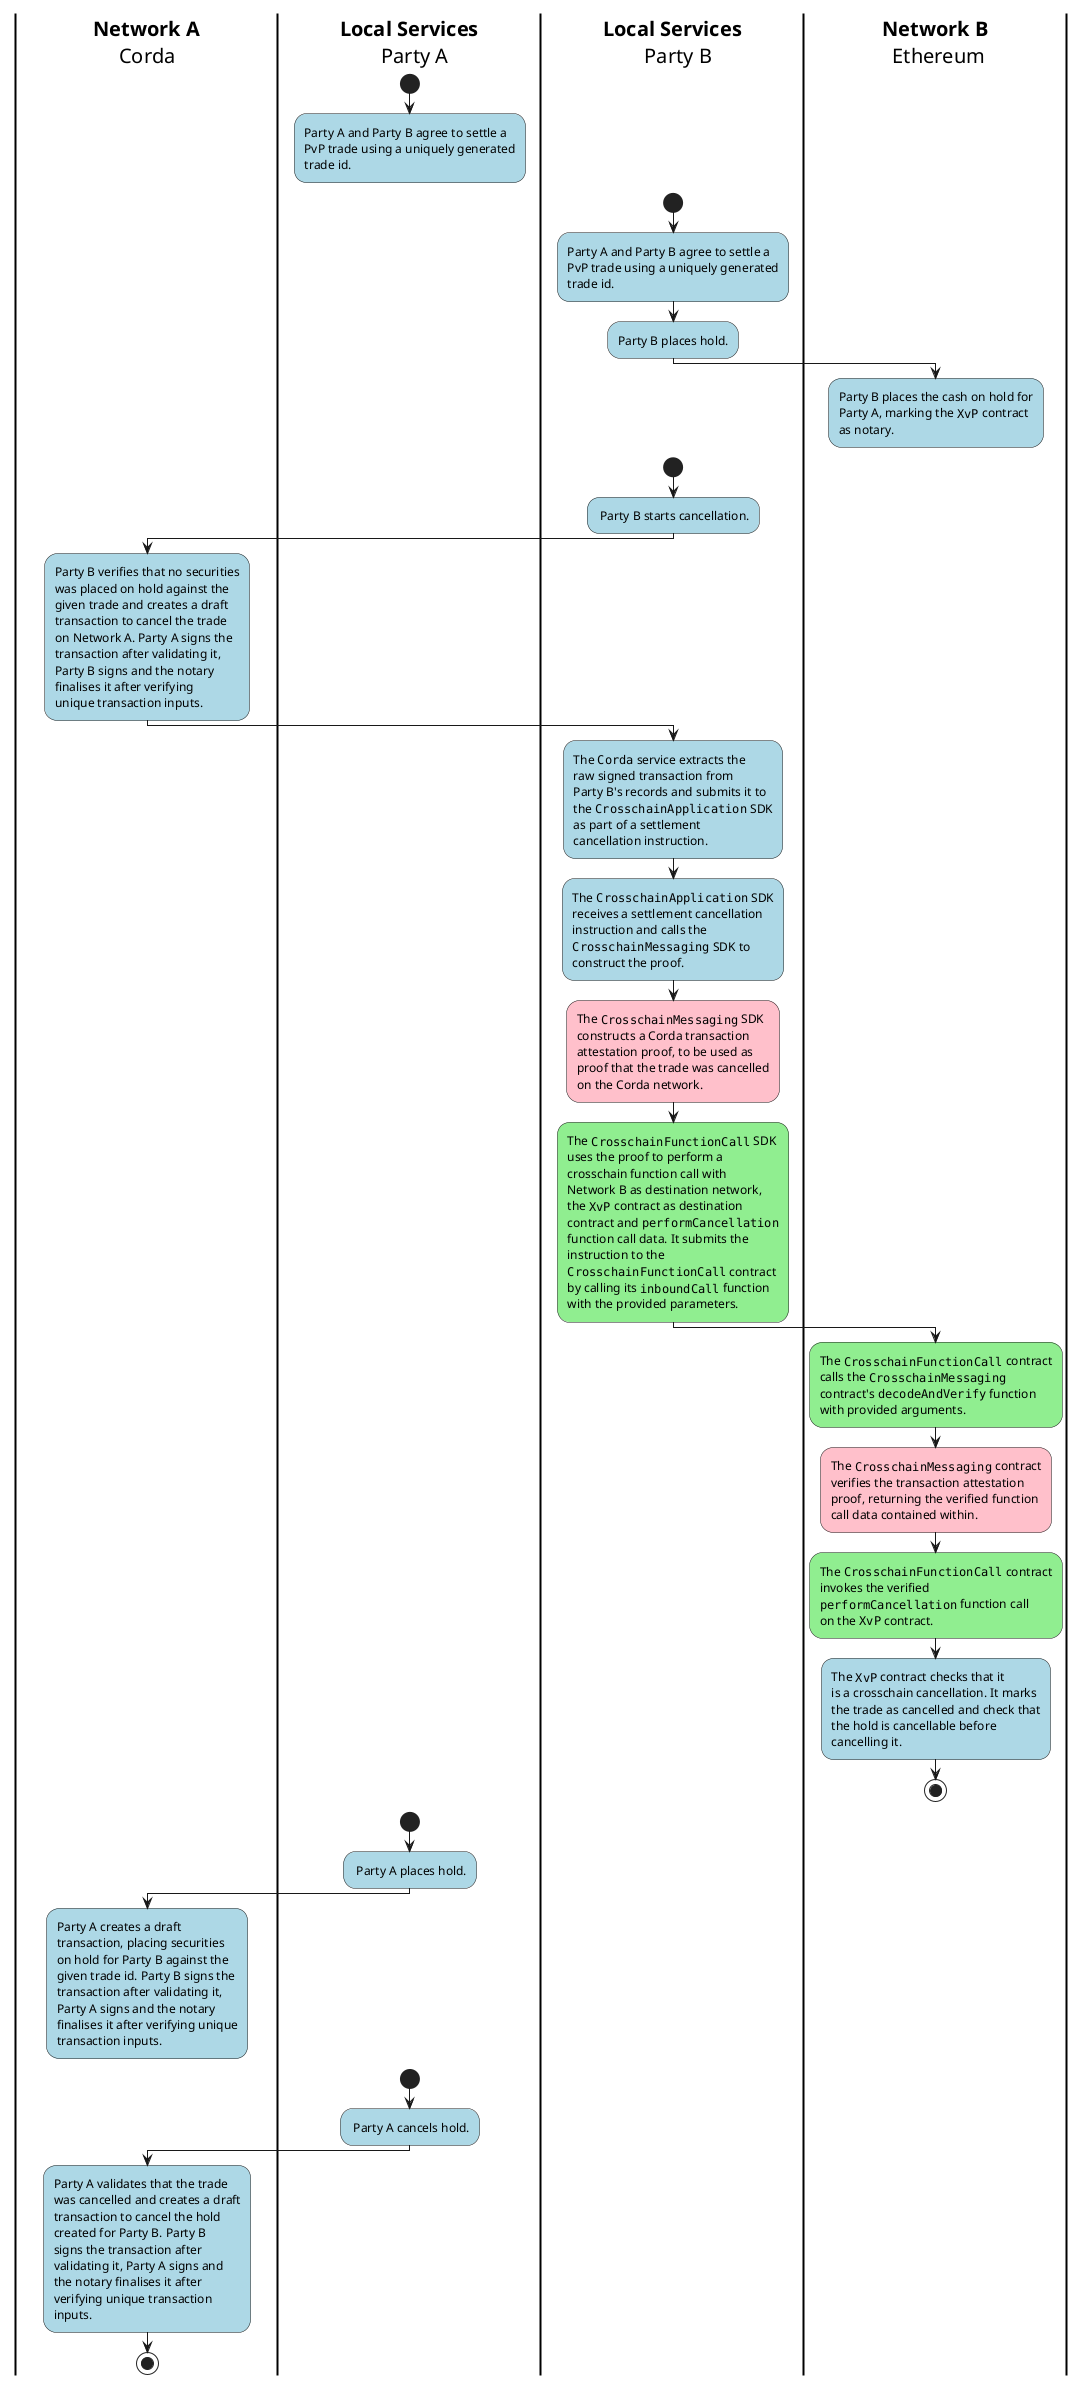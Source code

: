 @startuml 2_3_2_dvp_cancellation_on_lead_ledger_activity_diagram
skinparam ActivityBackgroundColor LightBlue
skinparam activityDiamondBackgroundColor transparent
skinparam defaultTextAlignment left
skinparam shadowing false
skinparam Swimlane {
  TitleFontColor black
  TitleFontSize 20
  BorderColor black
  BorderThickness 2
  swimlaneWidth same
}

 |              **Network A**              \n                   Corda |
 |           **Local Services**           \n                   Party A |
 |           **Local Services**           \n                   Party B |
 |           **Local Services**           \n                   Party A |

  start
  :Party A and Party B agree to settle a
  PvP trade using a uniquely generated
  trade id.;
  detach

 |           **Local Services**           \n                   Party B |

  start
  :Party A and Party B agree to settle a
  PvP trade using a uniquely generated
  trade id.;
  :Party B places hold.;

|              **Network B**              \n                Ethereum |

  :Party B places the cash on hold for
  Party A, marking the ""XvP"" contract
  as notary.;
  detach

 |           **Local Services**           \n                   Party B |

  start
  : Party B starts cancellation.;

 |              **Network A**              \n                   Corda |

  :Party B verifies that no securities
  was placed on hold against the
  given trade and creates a draft
  transaction to cancel the trade
  on Network A. Party A signs the
  transaction after validating it,
  Party B signs and the notary
  finalises it after verifying
  unique transaction inputs.;
'  stop

 |           **Local Services**           \n                   Party B |

'  start
  :The ""Corda"" service extracts the
  raw signed transaction from
  Party B's records and submits it to
  the ""CrosschainApplication"" SDK
  as part of a settlement
  cancellation instruction.;

  :The ""CrosschainApplication"" SDK
  receives a settlement cancellation
  instruction and calls the
  ""CrosschainMessaging"" SDK to
  construct the proof.;

  #Pink:The ""CrosschainMessaging"" SDK
  constructs a Corda transaction
  attestation proof, to be used as
  proof that the trade was cancelled
  on the Corda network.;

  #lightGreen:The ""CrosschainFunctionCall"" SDK
  uses the proof to perform a
  crosschain function call with
  Network B as destination network,
  the ""XvP"" contract as destination
  contract and ""performCancellation""
  function call data. It submits the
  instruction to the
  ""CrosschainFunctionCall"" contract
  by calling its ""inboundCall"" function
  with the provided parameters.;

|              **Network B**              \n                Ethereum |

  #lightGreen:The ""CrosschainFunctionCall"" contract
  calls the ""CrosschainMessaging""
  contract's ""decodeAndVerify"" function
  with provided arguments.;
  #Pink:The ""CrosschainMessaging"" contract
  verifies the transaction attestation
  proof, returning the verified function
  call data contained within.;
  #lightGreen:The ""CrosschainFunctionCall"" contract
  invokes the verified
  ""performCancellation"" function call
  on the ""XvP"" contract.;
  :The ""XvP"" contract checks that it
  is a crosschain cancellation. It marks
  the trade as cancelled and check that
  the hold is cancellable before
  cancelling it.;
  stop

 |           **Local Services**           \n                   Party A |

  start
  : Party A places hold.;

|              **Network A**              \n                   Corda |

  :Party A creates a draft
  transaction, placing securities
  on hold for Party B against the
  given trade id. Party B signs the
  transaction after validating it,
  Party A signs and the notary
  finalises it after verifying unique
  transaction inputs.;
  detach

 |           **Local Services**           \n                   Party A |

  start
  : Party A cancels hold.;

|              **Network A**              \n                   Corda |

  :Party A validates that the trade
  was cancelled and creates a draft
  transaction to cancel the hold
  created for Party B. Party B
  signs the transaction after
  validating it, Party A signs and
  the notary finalises it after
  verifying unique transaction
  inputs.;
  stop

@enduml

